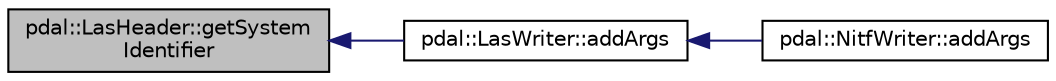 digraph "pdal::LasHeader::getSystemIdentifier"
{
  edge [fontname="Helvetica",fontsize="10",labelfontname="Helvetica",labelfontsize="10"];
  node [fontname="Helvetica",fontsize="10",shape=record];
  rankdir="LR";
  Node1 [label="pdal::LasHeader::getSystem\lIdentifier",height=0.2,width=0.4,color="black", fillcolor="grey75", style="filled", fontcolor="black"];
  Node1 -> Node2 [dir="back",color="midnightblue",fontsize="10",style="solid",fontname="Helvetica"];
  Node2 [label="pdal::LasWriter::addArgs",height=0.2,width=0.4,color="black", fillcolor="white", style="filled",URL="$classpdal_1_1LasWriter.html#accb15beb5adfeda7fd1cba87b24cf5ff"];
  Node2 -> Node3 [dir="back",color="midnightblue",fontsize="10",style="solid",fontname="Helvetica"];
  Node3 [label="pdal::NitfWriter::addArgs",height=0.2,width=0.4,color="black", fillcolor="white", style="filled",URL="$classpdal_1_1NitfWriter.html#af297f1d7cd0a296eab12d8019ef0930c"];
}
